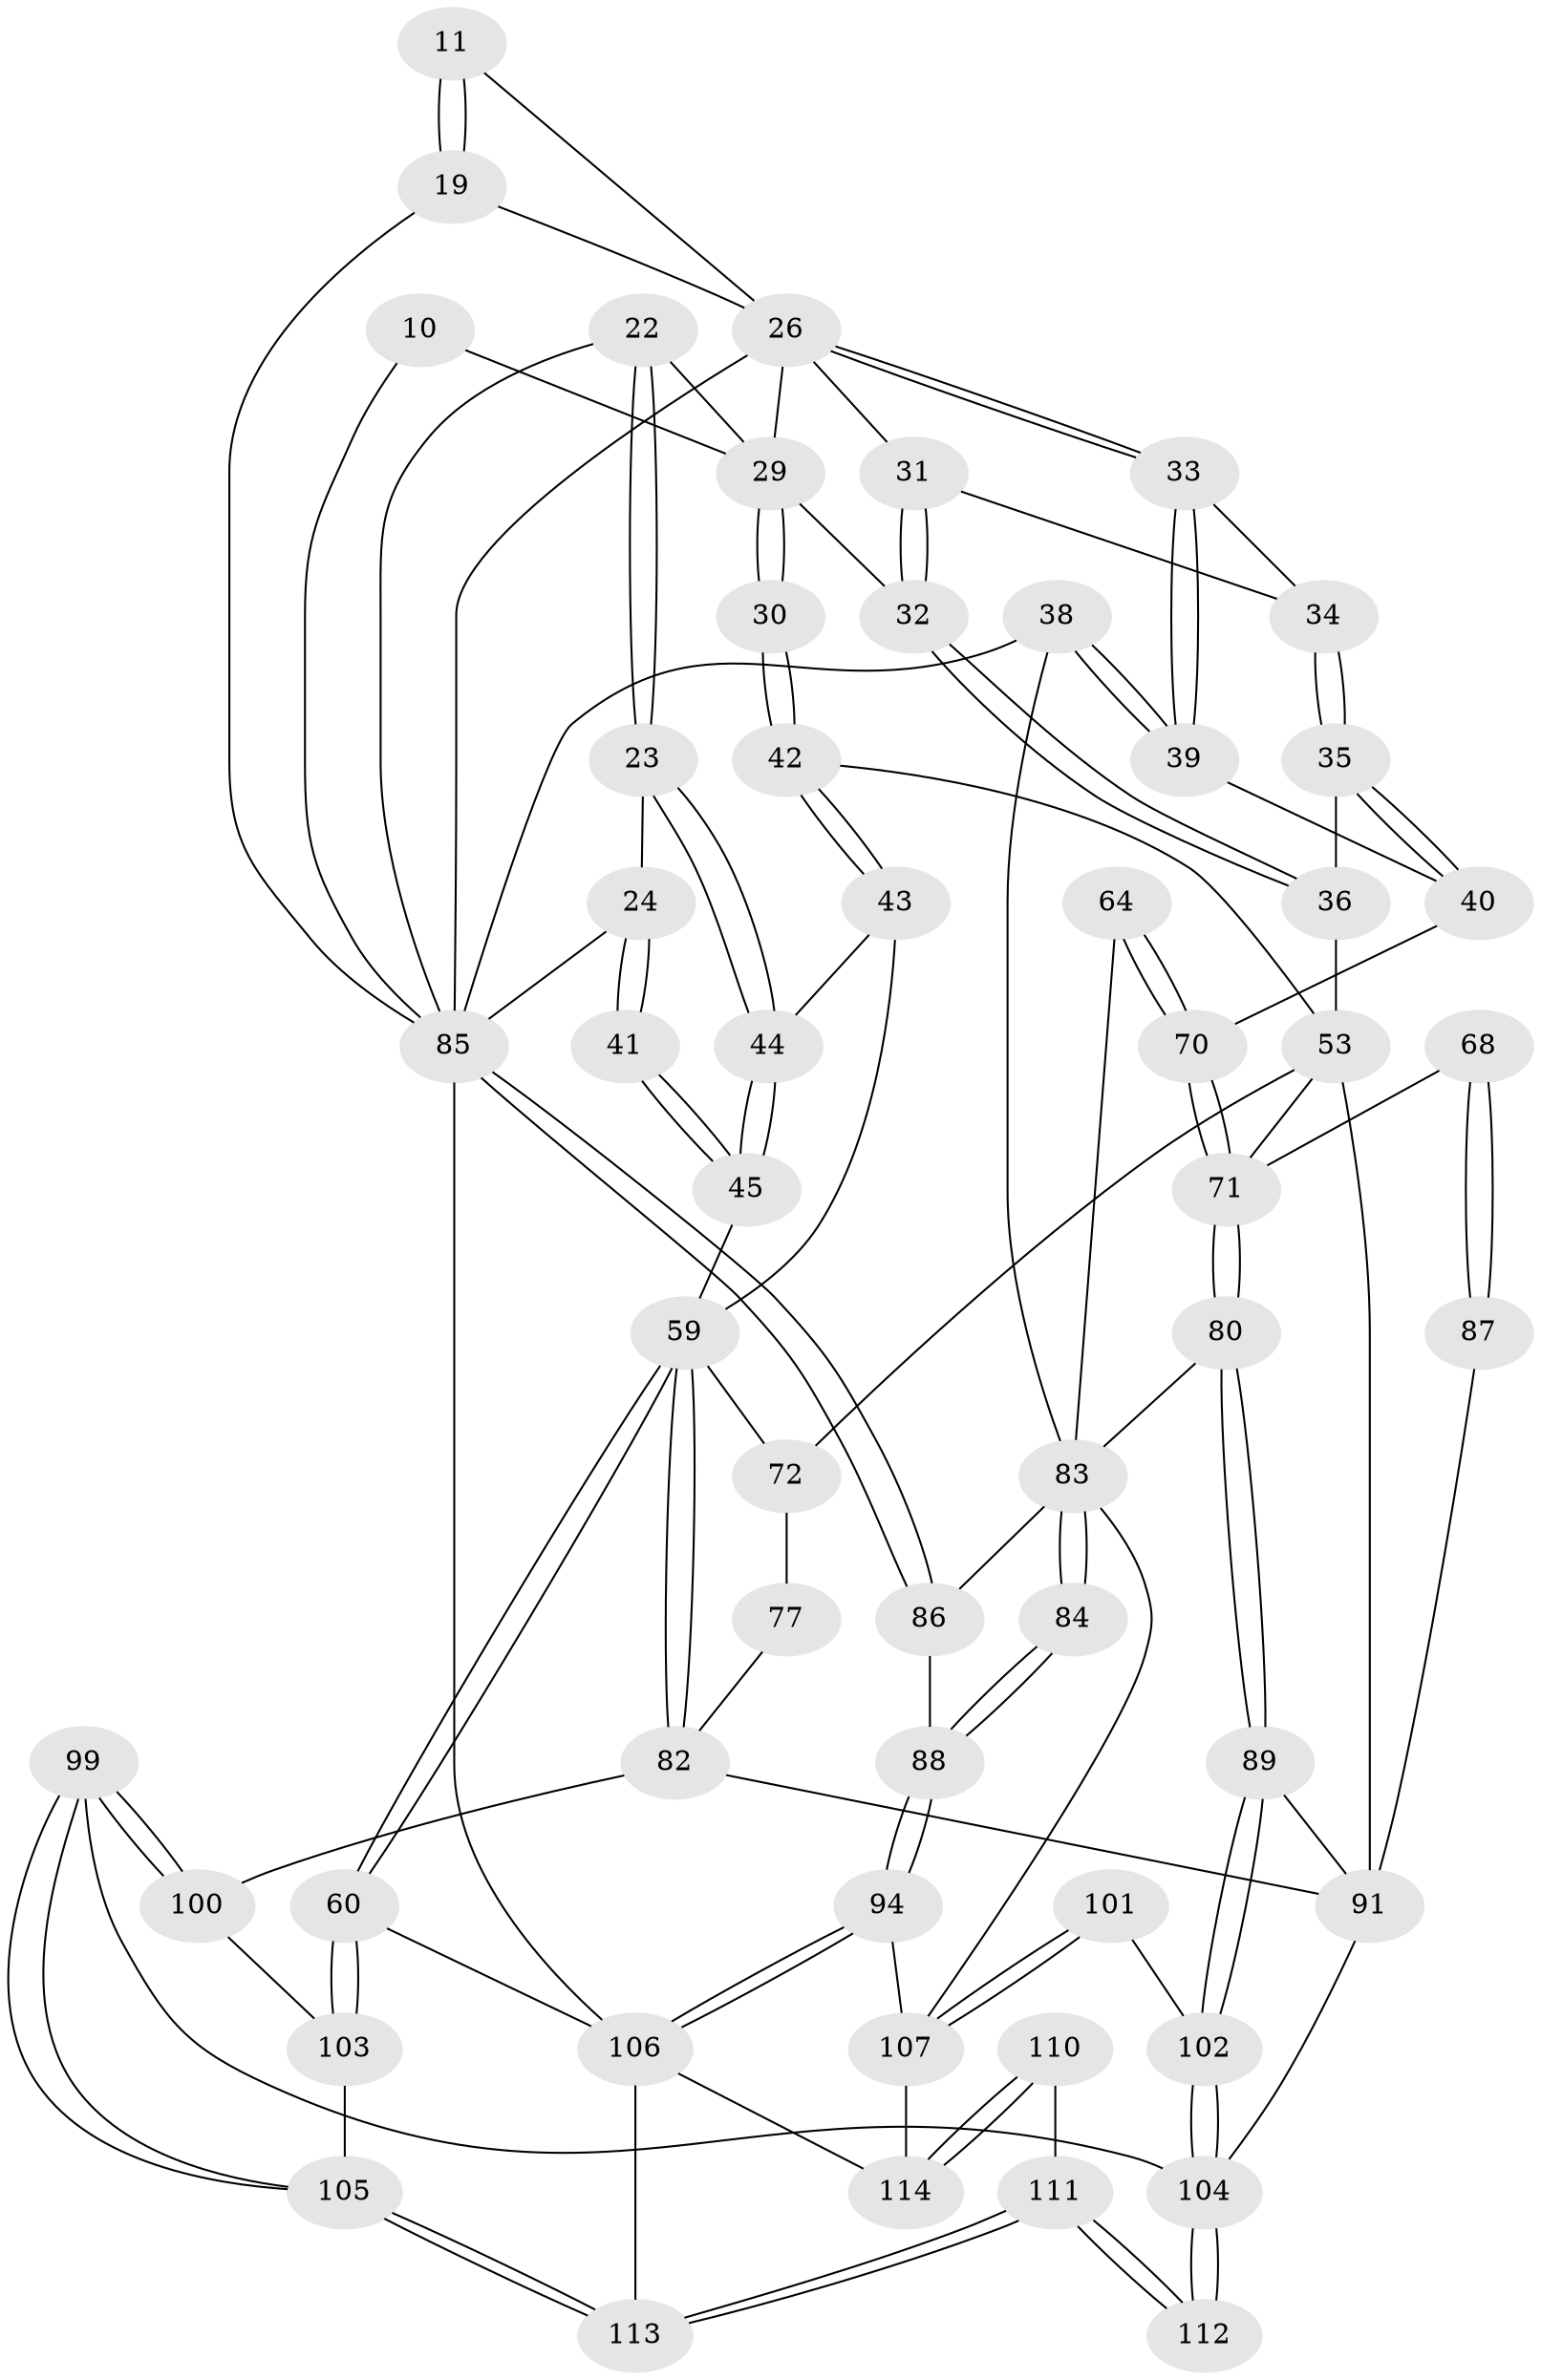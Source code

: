// original degree distribution, {3: 0.017543859649122806, 4: 0.23684210526315788, 5: 0.5263157894736842, 6: 0.21929824561403508}
// Generated by graph-tools (version 1.1) at 2025/59/03/09/25 04:59:39]
// undirected, 57 vertices, 131 edges
graph export_dot {
graph [start="1"]
  node [color=gray90,style=filled];
  10 [pos="+0.48975413327829814+0",super="+6"];
  11 [pos="+0.8253866111196658+0.07159319259630101"];
  19 [pos="+0.8672390716837516+0.09461422389639555",super="+3"];
  22 [pos="+0.19124043397751594+0.1865703909195772",super="+18"];
  23 [pos="+0.16400623551481833+0.19749259793786234"];
  24 [pos="+0.13053843621997496+0.17203380960531553",super="+21"];
  26 [pos="+0.8595608226299004+0.1683204116393619",super="+12+13"];
  29 [pos="+0.5026438276737866+0.1697128043324452",super="+8+27"];
  30 [pos="+0.4115616543954336+0.2361718342228935"];
  31 [pos="+0.7312620754333767+0.13154519476343793"];
  32 [pos="+0.5040854381538765+0.17055372638370667"];
  33 [pos="+0.837649316718911+0.1820307897411772"];
  34 [pos="+0.7454327580446312+0.1617694697242706"];
  35 [pos="+0.6855680690615025+0.28856695868069004"];
  36 [pos="+0.599516656408565+0.25644739550275725"];
  38 [pos="+0.9755014326121041+0.44352233347209175"];
  39 [pos="+0.8015543482823447+0.37085677301028463"];
  40 [pos="+0.7527965715725257+0.3687236388792925"];
  41 [pos="+0+0.0456975864590371"];
  42 [pos="+0.3979525211155276+0.26925779849223974"];
  43 [pos="+0.209540245192562+0.3719465971944114"];
  44 [pos="+0.18135570930911982+0.28335476234039586"];
  45 [pos="+0+0.23014139748023932"];
  53 [pos="+0.2765766738128019+0.5131374175920105",super="+52+48"];
  59 [pos="+0+0.6419985700372203",super="+58+57+56"];
  60 [pos="+0+1"];
  64 [pos="+0.7361640022336227+0.5626857596956776"];
  68 [pos="+0.5296058477951004+0.605891768168508"];
  70 [pos="+0.6244916745158634+0.6061309645594262",super="+50+49"];
  71 [pos="+0.6220275725566587+0.608947847209481",super="+67+51"];
  72 [pos="+0.06952488664770384+0.560332680776098",super="+55+54"];
  77 [pos="+0.11856649772174244+0.6012889283193845"];
  80 [pos="+0.6589421004758199+0.692280445854509"];
  82 [pos="+0.09385958022165053+0.7016106682221641",super="+81"];
  83 [pos="+0.9282946013237154+0.5317218221992338",super="+62+79"];
  84 [pos="+0.858233897132512+0.6791727816887031"];
  85 [pos="+1+0.7600785443266401",super="+37+28+4+25+14"];
  86 [pos="+0.9622043245680215+0.6750686402393427"];
  87 [pos="+0.4951440133828211+0.6749634122335539",super="+76+69"];
  88 [pos="+0.8648610220544136+0.7743171832977607"];
  89 [pos="+0.49489660633000465+0.7610239592140442"];
  91 [pos="+0.31532031886296363+0.7717049222154373",super="+74+75+73+90+66"];
  94 [pos="+0.864477134324763+0.7977352002669396"];
  99 [pos="+0.2805853169875546+0.8408314410069193"];
  100 [pos="+0.0996825306129541+0.7413949975680685"];
  101 [pos="+0.60039088224945+0.8561795633697674"];
  102 [pos="+0.5487726614596592+0.8562733686573002"];
  103 [pos="+0.06383400507750524+0.8180449779013415"];
  104 [pos="+0.5057999760605834+0.9244554061444435",super="+98"];
  105 [pos="+0.23687920013731742+0.8959313140379688"];
  106 [pos="+0.9372567028563024+0.8439291507525557",super="+93+92"];
  107 [pos="+0.7017518408097574+0.9247484849871594",super="+95+96"];
  110 [pos="+0.6824412261839894+1"];
  111 [pos="+0.5063998959755878+1"];
  112 [pos="+0.49086187486822813+1"];
  113 [pos="+0.07239127644244021+1"];
  114 [pos="+0.7300814293713122+1",super="+108+109"];
  10 -- 85;
  10 -- 29;
  11 -- 19 [weight=2];
  11 -- 19;
  11 -- 26;
  19 -- 85 [weight=2];
  19 -- 26;
  22 -- 23;
  22 -- 23;
  22 -- 85;
  22 -- 29 [weight=2];
  23 -- 24;
  23 -- 44;
  23 -- 44;
  24 -- 41 [weight=2];
  24 -- 41;
  24 -- 85;
  26 -- 33;
  26 -- 33;
  26 -- 85;
  26 -- 29;
  26 -- 31;
  29 -- 30 [weight=2];
  29 -- 30;
  29 -- 32;
  30 -- 42;
  30 -- 42;
  31 -- 32;
  31 -- 32;
  31 -- 34;
  32 -- 36;
  32 -- 36;
  33 -- 34;
  33 -- 39;
  33 -- 39;
  34 -- 35;
  34 -- 35;
  35 -- 36;
  35 -- 40;
  35 -- 40;
  36 -- 53;
  38 -- 39;
  38 -- 39;
  38 -- 85;
  38 -- 83;
  39 -- 40;
  40 -- 70;
  41 -- 45;
  41 -- 45;
  42 -- 43;
  42 -- 43;
  42 -- 53;
  43 -- 44;
  43 -- 59;
  44 -- 45;
  44 -- 45;
  45 -- 59;
  53 -- 72;
  53 -- 91 [weight=3];
  53 -- 71;
  59 -- 60;
  59 -- 60;
  59 -- 82;
  59 -- 82;
  59 -- 72 [weight=2];
  60 -- 103;
  60 -- 103;
  60 -- 106;
  64 -- 70 [weight=2];
  64 -- 70;
  64 -- 83;
  68 -- 87 [weight=2];
  68 -- 87;
  68 -- 71;
  70 -- 71 [weight=2];
  70 -- 71;
  71 -- 80;
  71 -- 80;
  72 -- 77 [weight=2];
  77 -- 82;
  80 -- 89;
  80 -- 89;
  80 -- 83;
  82 -- 100;
  82 -- 91;
  83 -- 84 [weight=2];
  83 -- 84;
  83 -- 86;
  83 -- 107;
  84 -- 88;
  84 -- 88;
  85 -- 86;
  85 -- 86;
  85 -- 106 [weight=3];
  86 -- 88;
  87 -- 91 [weight=3];
  88 -- 94;
  88 -- 94;
  89 -- 102;
  89 -- 102;
  89 -- 91;
  91 -- 104;
  94 -- 106;
  94 -- 106;
  94 -- 107;
  99 -- 100;
  99 -- 100;
  99 -- 105;
  99 -- 105;
  99 -- 104;
  100 -- 103;
  101 -- 102;
  101 -- 107 [weight=2];
  101 -- 107;
  102 -- 104;
  102 -- 104;
  103 -- 105;
  104 -- 112 [weight=2];
  104 -- 112;
  105 -- 113;
  105 -- 113;
  106 -- 114 [weight=2];
  106 -- 113;
  107 -- 114;
  110 -- 111;
  110 -- 114 [weight=2];
  110 -- 114;
  111 -- 112;
  111 -- 112;
  111 -- 113;
  111 -- 113;
}
